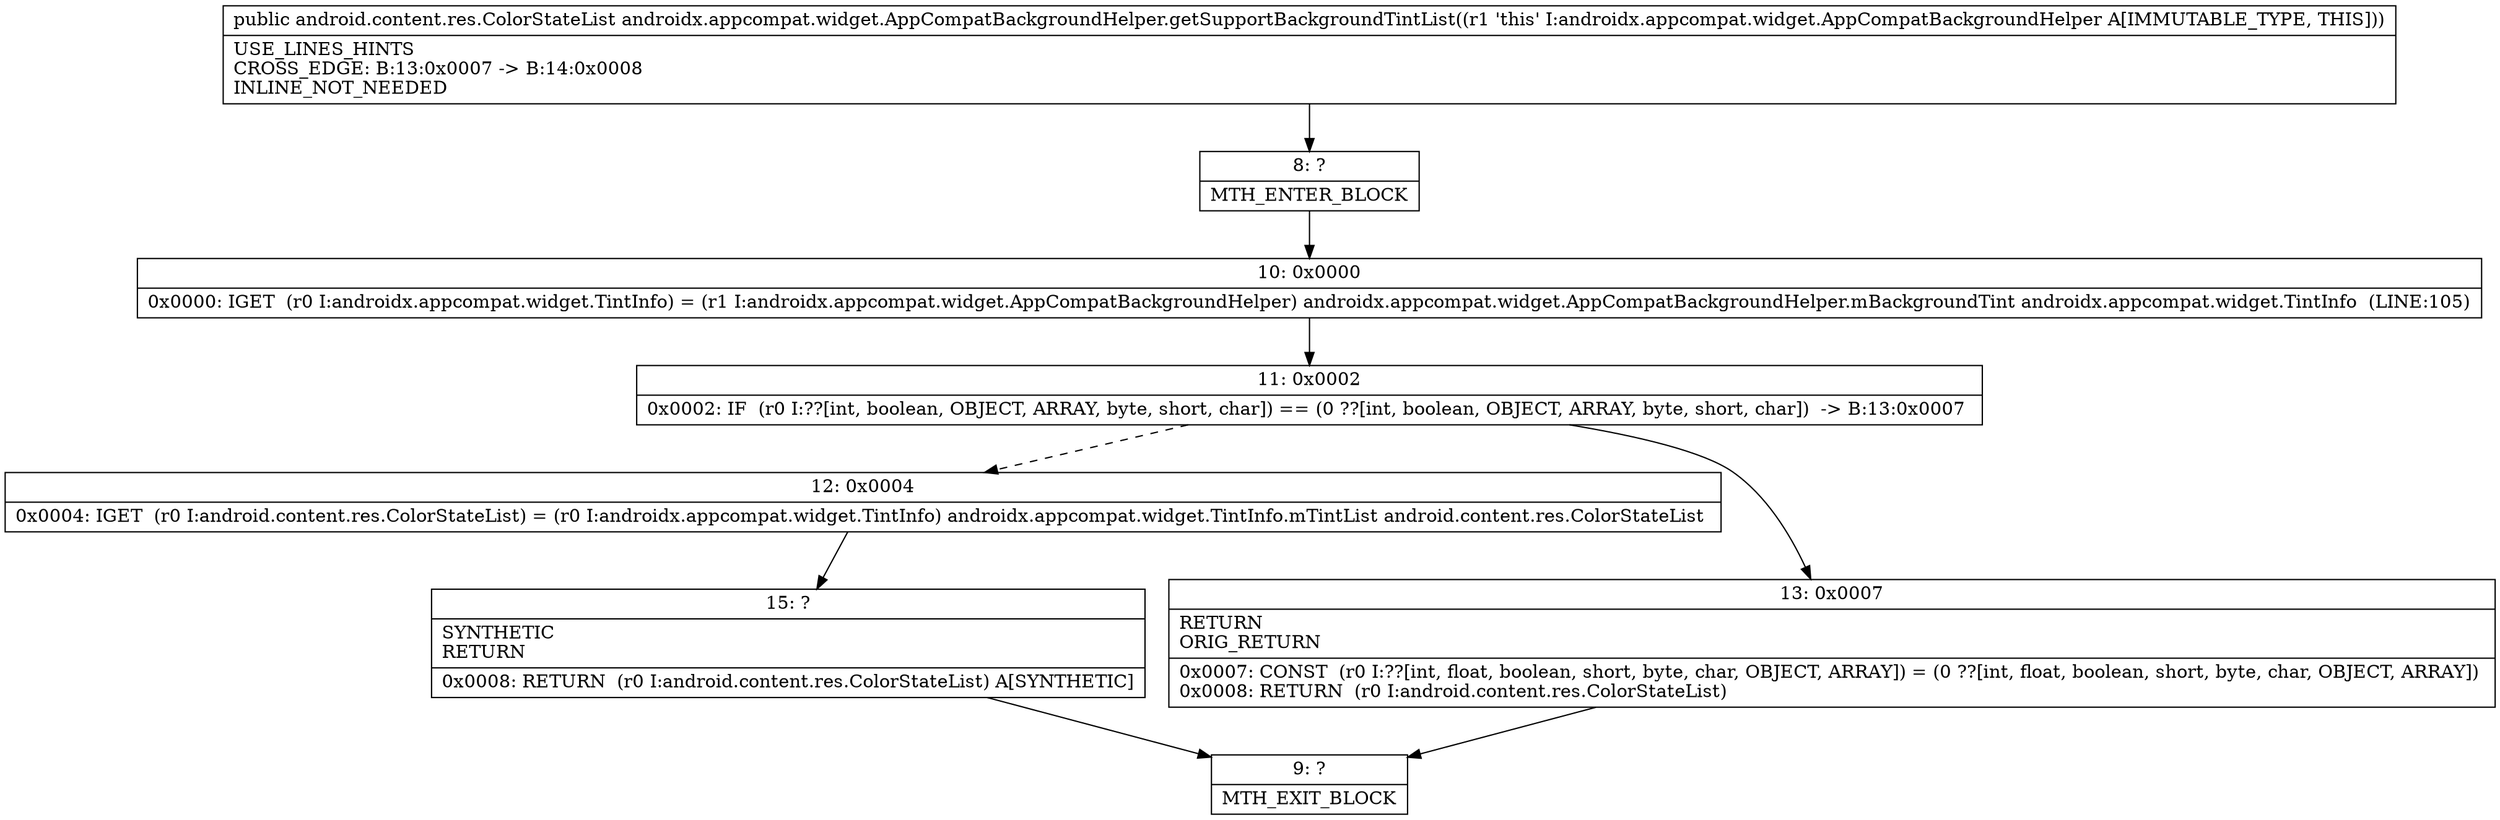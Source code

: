 digraph "CFG forandroidx.appcompat.widget.AppCompatBackgroundHelper.getSupportBackgroundTintList()Landroid\/content\/res\/ColorStateList;" {
Node_8 [shape=record,label="{8\:\ ?|MTH_ENTER_BLOCK\l}"];
Node_10 [shape=record,label="{10\:\ 0x0000|0x0000: IGET  (r0 I:androidx.appcompat.widget.TintInfo) = (r1 I:androidx.appcompat.widget.AppCompatBackgroundHelper) androidx.appcompat.widget.AppCompatBackgroundHelper.mBackgroundTint androidx.appcompat.widget.TintInfo  (LINE:105)\l}"];
Node_11 [shape=record,label="{11\:\ 0x0002|0x0002: IF  (r0 I:??[int, boolean, OBJECT, ARRAY, byte, short, char]) == (0 ??[int, boolean, OBJECT, ARRAY, byte, short, char])  \-\> B:13:0x0007 \l}"];
Node_12 [shape=record,label="{12\:\ 0x0004|0x0004: IGET  (r0 I:android.content.res.ColorStateList) = (r0 I:androidx.appcompat.widget.TintInfo) androidx.appcompat.widget.TintInfo.mTintList android.content.res.ColorStateList \l}"];
Node_15 [shape=record,label="{15\:\ ?|SYNTHETIC\lRETURN\l|0x0008: RETURN  (r0 I:android.content.res.ColorStateList) A[SYNTHETIC]\l}"];
Node_9 [shape=record,label="{9\:\ ?|MTH_EXIT_BLOCK\l}"];
Node_13 [shape=record,label="{13\:\ 0x0007|RETURN\lORIG_RETURN\l|0x0007: CONST  (r0 I:??[int, float, boolean, short, byte, char, OBJECT, ARRAY]) = (0 ??[int, float, boolean, short, byte, char, OBJECT, ARRAY]) \l0x0008: RETURN  (r0 I:android.content.res.ColorStateList) \l}"];
MethodNode[shape=record,label="{public android.content.res.ColorStateList androidx.appcompat.widget.AppCompatBackgroundHelper.getSupportBackgroundTintList((r1 'this' I:androidx.appcompat.widget.AppCompatBackgroundHelper A[IMMUTABLE_TYPE, THIS]))  | USE_LINES_HINTS\lCROSS_EDGE: B:13:0x0007 \-\> B:14:0x0008\lINLINE_NOT_NEEDED\l}"];
MethodNode -> Node_8;Node_8 -> Node_10;
Node_10 -> Node_11;
Node_11 -> Node_12[style=dashed];
Node_11 -> Node_13;
Node_12 -> Node_15;
Node_15 -> Node_9;
Node_13 -> Node_9;
}

